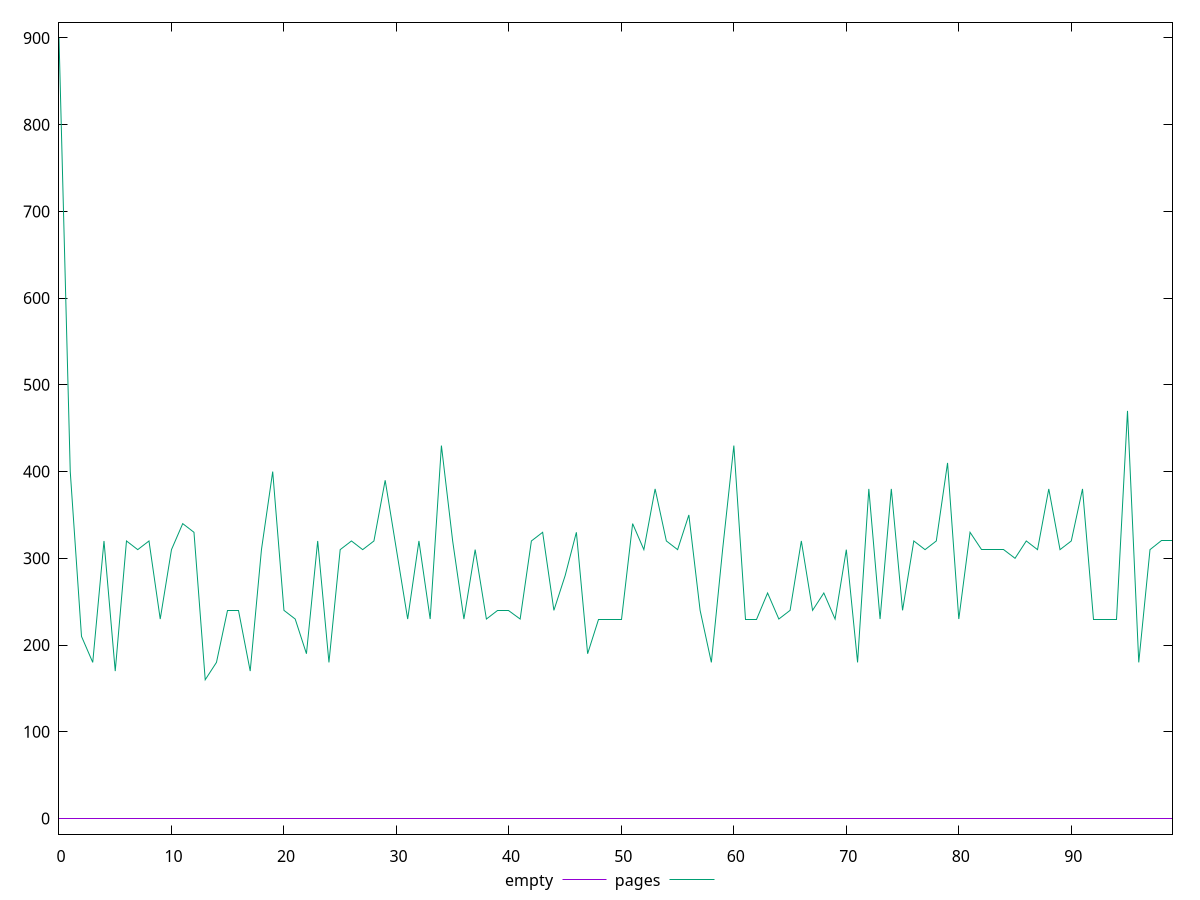 reset

$empty <<EOF
0 0
1 0
2 0
3 0
4 0
5 0
6 0
7 0
8 0
9 0
10 0
11 0
12 0
13 0
14 0
15 0
16 0
17 0
18 0
19 0
20 0
21 0
22 0
23 0
24 0
25 0
26 0
27 0
28 0
29 0
30 0
31 0
32 0
33 0
34 0
35 0
36 0
37 0
38 0
39 0
40 0
41 0
42 0
43 0
44 0
45 0
46 0
47 0
48 0
49 0
50 0
51 0
52 0
53 0
54 0
55 0
56 0
57 0
58 0
59 0
60 0
61 0
62 0
63 0
64 0
65 0
66 0
67 0
68 0
69 0
70 0
71 0
72 0
73 0
74 0
75 0
76 0
77 0
78 0
79 0
80 0
81 0
82 0
83 0
84 0
85 0
86 0
87 0
88 0
89 0
90 0
91 0
92 0
93 0
94 0
95 0
96 0
97 0
98 0
99 0
EOF

$pages <<EOF
0 900
1 400
2 210
3 180
4 320
5 170
6 320
7 310
8 320
9 230
10 310
11 340
12 330
13 160
14 180
15 240
16 240
17 170
18 310
19 400
20 240
21 230
22 190
23 320
24 180
25 310
26 320
27 310
28 320
29 390
30 310
31 230
32 320
33 230
34 430
35 320
36 230
37 310
38 230
39 240
40 240
41 230
42 320
43 330
44 240
45 280
46 330
47 190
48 230
49 230
50 230
51 340
52 310
53 380
54 320
55 310
56 350
57 240
58 180
59 310
60 430
61 230
62 230
63 260
64 230
65 240
66 320
67 240
68 260
69 230
70 310
71 180
72 380
73 230
74 380
75 240
76 320
77 310
78 320
79 410
80 230
81 330
82 310
83 310
84 310
85 300
86 320
87 310
88 380
89 310
90 320
91 380
92 230
93 230
94 230
95 470
96 180
97 310
98 320
99 320
EOF

set key outside below
set xrange [0:99]
set yrange [-18:918]
set trange [-18:918]
set terminal svg size 640, 520 enhanced background rgb 'white'
set output "reprap/uses-http2/comparison/line/0_vs_1.svg"

plot $empty title "empty" with line, \
     $pages title "pages" with line

reset
